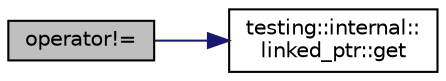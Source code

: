 digraph "operator!="
{
 // INTERACTIVE_SVG=YES
 // LATEX_PDF_SIZE
  bgcolor="transparent";
  edge [fontname="Helvetica",fontsize="10",labelfontname="Helvetica",labelfontsize="10"];
  node [fontname="Helvetica",fontsize="10",shape=record];
  rankdir="LR";
  Node1 [label="operator!=",height=0.2,width=0.4,color="black", fillcolor="grey75", style="filled", fontcolor="black",tooltip=" "];
  Node1 -> Node2 [color="midnightblue",fontsize="10",style="solid",fontname="Helvetica"];
  Node2 [label="testing::internal::\llinked_ptr::get",height=0.2,width=0.4,color="black",URL="$d9/df4/classtesting_1_1internal_1_1linked__ptr_a8cd3929c3ea66c2b5595f0b1d78c03f7.html#a8cd3929c3ea66c2b5595f0b1d78c03f7",tooltip=" "];
}
